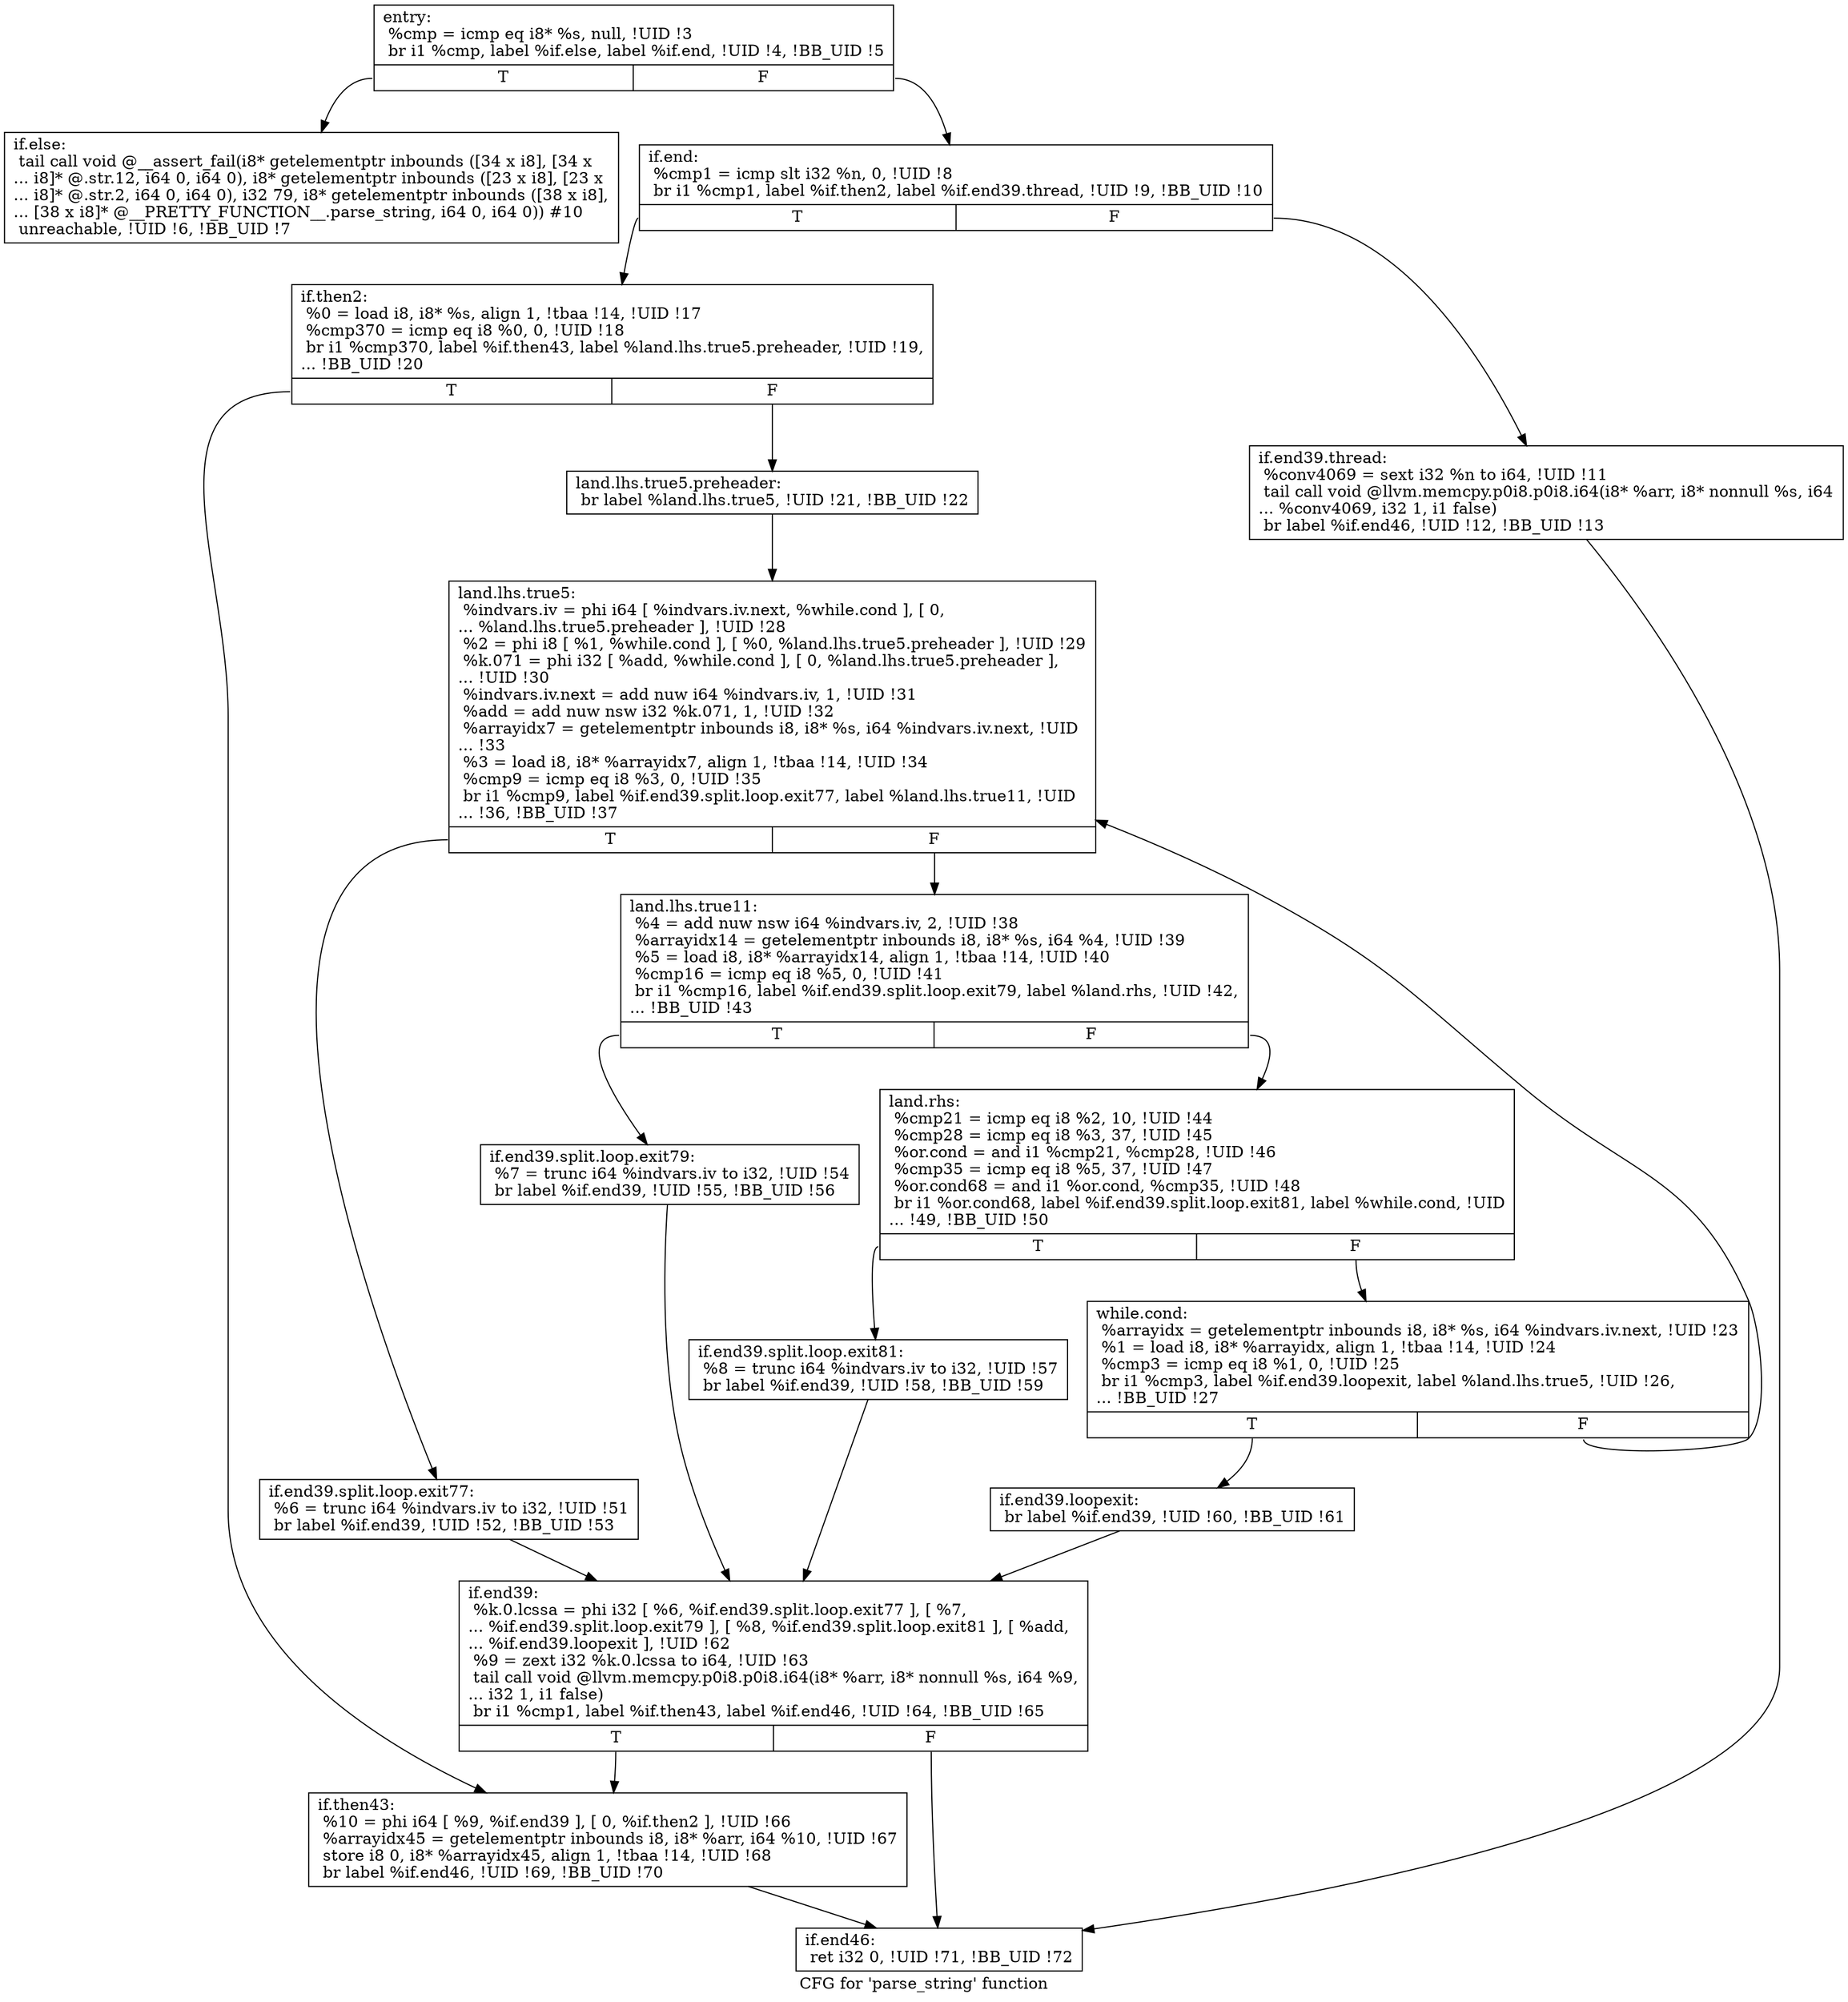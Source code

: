 digraph "CFG for 'parse_string' function" {
	label="CFG for 'parse_string' function";

	Node0x55f014497cd0 [shape=record,label="{entry:\l  %cmp = icmp eq i8* %s, null, !UID !3\l  br i1 %cmp, label %if.else, label %if.end, !UID !4, !BB_UID !5\l|{<s0>T|<s1>F}}"];
	Node0x55f014497cd0:s0 -> Node0x55f01448e000;
	Node0x55f014497cd0:s1 -> Node0x55f01448e050;
	Node0x55f01448e000 [shape=record,label="{if.else:                                          \l  tail call void @__assert_fail(i8* getelementptr inbounds ([34 x i8], [34 x\l... i8]* @.str.12, i64 0, i64 0), i8* getelementptr inbounds ([23 x i8], [23 x\l... i8]* @.str.2, i64 0, i64 0), i32 79, i8* getelementptr inbounds ([38 x i8],\l... [38 x i8]* @__PRETTY_FUNCTION__.parse_string, i64 0, i64 0)) #10\l  unreachable, !UID !6, !BB_UID !7\l}"];
	Node0x55f01448e050 [shape=record,label="{if.end:                                           \l  %cmp1 = icmp slt i32 %n, 0, !UID !8\l  br i1 %cmp1, label %if.then2, label %if.end39.thread, !UID !9, !BB_UID !10\l|{<s0>T|<s1>F}}"];
	Node0x55f01448e050:s0 -> Node0x55f01448e0f0;
	Node0x55f01448e050:s1 -> Node0x55f01448e0a0;
	Node0x55f01448e0a0 [shape=record,label="{if.end39.thread:                                  \l  %conv4069 = sext i32 %n to i64, !UID !11\l  tail call void @llvm.memcpy.p0i8.p0i8.i64(i8* %arr, i8* nonnull %s, i64\l... %conv4069, i32 1, i1 false)\l  br label %if.end46, !UID !12, !BB_UID !13\l}"];
	Node0x55f01448e0a0 -> Node0x55f01448e4b0;
	Node0x55f01448e0f0 [shape=record,label="{if.then2:                                         \l  %0 = load i8, i8* %s, align 1, !tbaa !14, !UID !17\l  %cmp370 = icmp eq i8 %0, 0, !UID !18\l  br i1 %cmp370, label %if.then43, label %land.lhs.true5.preheader, !UID !19,\l... !BB_UID !20\l|{<s0>T|<s1>F}}"];
	Node0x55f01448e0f0:s0 -> Node0x55f01448e460;
	Node0x55f01448e0f0:s1 -> Node0x55f01448e140;
	Node0x55f01448e140 [shape=record,label="{land.lhs.true5.preheader:                         \l  br label %land.lhs.true5, !UID !21, !BB_UID !22\l}"];
	Node0x55f01448e140 -> Node0x55f01448e1e0;
	Node0x55f01448e190 [shape=record,label="{while.cond:                                       \l  %arrayidx = getelementptr inbounds i8, i8* %s, i64 %indvars.iv.next, !UID !23\l  %1 = load i8, i8* %arrayidx, align 1, !tbaa !14, !UID !24\l  %cmp3 = icmp eq i8 %1, 0, !UID !25\l  br i1 %cmp3, label %if.end39.loopexit, label %land.lhs.true5, !UID !26,\l... !BB_UID !27\l|{<s0>T|<s1>F}}"];
	Node0x55f01448e190:s0 -> Node0x55f01448e3c0;
	Node0x55f01448e190:s1 -> Node0x55f01448e1e0;
	Node0x55f01448e1e0 [shape=record,label="{land.lhs.true5:                                   \l  %indvars.iv = phi i64 [ %indvars.iv.next, %while.cond ], [ 0,\l... %land.lhs.true5.preheader ], !UID !28\l  %2 = phi i8 [ %1, %while.cond ], [ %0, %land.lhs.true5.preheader ], !UID !29\l  %k.071 = phi i32 [ %add, %while.cond ], [ 0, %land.lhs.true5.preheader ],\l... !UID !30\l  %indvars.iv.next = add nuw i64 %indvars.iv, 1, !UID !31\l  %add = add nuw nsw i32 %k.071, 1, !UID !32\l  %arrayidx7 = getelementptr inbounds i8, i8* %s, i64 %indvars.iv.next, !UID\l... !33\l  %3 = load i8, i8* %arrayidx7, align 1, !tbaa !14, !UID !34\l  %cmp9 = icmp eq i8 %3, 0, !UID !35\l  br i1 %cmp9, label %if.end39.split.loop.exit77, label %land.lhs.true11, !UID\l... !36, !BB_UID !37\l|{<s0>T|<s1>F}}"];
	Node0x55f01448e1e0:s0 -> Node0x55f01448e2d0;
	Node0x55f01448e1e0:s1 -> Node0x55f01448e230;
	Node0x55f01448e230 [shape=record,label="{land.lhs.true11:                                  \l  %4 = add nuw nsw i64 %indvars.iv, 2, !UID !38\l  %arrayidx14 = getelementptr inbounds i8, i8* %s, i64 %4, !UID !39\l  %5 = load i8, i8* %arrayidx14, align 1, !tbaa !14, !UID !40\l  %cmp16 = icmp eq i8 %5, 0, !UID !41\l  br i1 %cmp16, label %if.end39.split.loop.exit79, label %land.rhs, !UID !42,\l... !BB_UID !43\l|{<s0>T|<s1>F}}"];
	Node0x55f01448e230:s0 -> Node0x55f01448e320;
	Node0x55f01448e230:s1 -> Node0x55f01448e280;
	Node0x55f01448e280 [shape=record,label="{land.rhs:                                         \l  %cmp21 = icmp eq i8 %2, 10, !UID !44\l  %cmp28 = icmp eq i8 %3, 37, !UID !45\l  %or.cond = and i1 %cmp21, %cmp28, !UID !46\l  %cmp35 = icmp eq i8 %5, 37, !UID !47\l  %or.cond68 = and i1 %or.cond, %cmp35, !UID !48\l  br i1 %or.cond68, label %if.end39.split.loop.exit81, label %while.cond, !UID\l... !49, !BB_UID !50\l|{<s0>T|<s1>F}}"];
	Node0x55f01448e280:s0 -> Node0x55f01448e370;
	Node0x55f01448e280:s1 -> Node0x55f01448e190;
	Node0x55f01448e2d0 [shape=record,label="{if.end39.split.loop.exit77:                       \l  %6 = trunc i64 %indvars.iv to i32, !UID !51\l  br label %if.end39, !UID !52, !BB_UID !53\l}"];
	Node0x55f01448e2d0 -> Node0x55f01448e410;
	Node0x55f01448e320 [shape=record,label="{if.end39.split.loop.exit79:                       \l  %7 = trunc i64 %indvars.iv to i32, !UID !54\l  br label %if.end39, !UID !55, !BB_UID !56\l}"];
	Node0x55f01448e320 -> Node0x55f01448e410;
	Node0x55f01448e370 [shape=record,label="{if.end39.split.loop.exit81:                       \l  %8 = trunc i64 %indvars.iv to i32, !UID !57\l  br label %if.end39, !UID !58, !BB_UID !59\l}"];
	Node0x55f01448e370 -> Node0x55f01448e410;
	Node0x55f01448e3c0 [shape=record,label="{if.end39.loopexit:                                \l  br label %if.end39, !UID !60, !BB_UID !61\l}"];
	Node0x55f01448e3c0 -> Node0x55f01448e410;
	Node0x55f01448e410 [shape=record,label="{if.end39:                                         \l  %k.0.lcssa = phi i32 [ %6, %if.end39.split.loop.exit77 ], [ %7,\l... %if.end39.split.loop.exit79 ], [ %8, %if.end39.split.loop.exit81 ], [ %add,\l... %if.end39.loopexit ], !UID !62\l  %9 = zext i32 %k.0.lcssa to i64, !UID !63\l  tail call void @llvm.memcpy.p0i8.p0i8.i64(i8* %arr, i8* nonnull %s, i64 %9,\l... i32 1, i1 false)\l  br i1 %cmp1, label %if.then43, label %if.end46, !UID !64, !BB_UID !65\l|{<s0>T|<s1>F}}"];
	Node0x55f01448e410:s0 -> Node0x55f01448e460;
	Node0x55f01448e410:s1 -> Node0x55f01448e4b0;
	Node0x55f01448e460 [shape=record,label="{if.then43:                                        \l  %10 = phi i64 [ %9, %if.end39 ], [ 0, %if.then2 ], !UID !66\l  %arrayidx45 = getelementptr inbounds i8, i8* %arr, i64 %10, !UID !67\l  store i8 0, i8* %arrayidx45, align 1, !tbaa !14, !UID !68\l  br label %if.end46, !UID !69, !BB_UID !70\l}"];
	Node0x55f01448e460 -> Node0x55f01448e4b0;
	Node0x55f01448e4b0 [shape=record,label="{if.end46:                                         \l  ret i32 0, !UID !71, !BB_UID !72\l}"];
}
